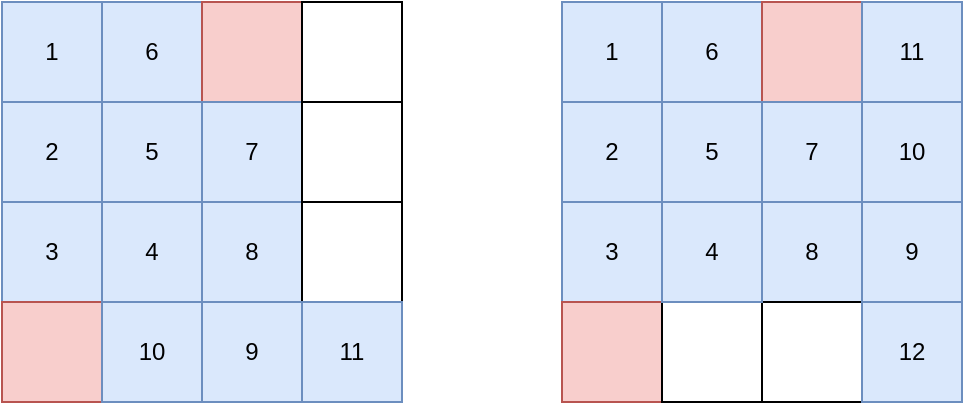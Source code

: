 <mxfile version="14.9.8" type="github">
  <diagram id="4qBPS3LPbpyXBZIg4Njo" name="Page-1">
    <mxGraphModel dx="946" dy="536" grid="1" gridSize="10" guides="1" tooltips="1" connect="1" arrows="1" fold="1" page="1" pageScale="1" pageWidth="827" pageHeight="1169" math="0" shadow="0">
      <root>
        <mxCell id="0" />
        <mxCell id="1" parent="0" />
        <mxCell id="GZczIIODg5fzbpcY63mU-1" value="1" style="rounded=0;whiteSpace=wrap;html=1;fillColor=#dae8fc;strokeColor=#6c8ebf;" vertex="1" parent="1">
          <mxGeometry x="260" y="120" width="50" height="50" as="geometry" />
        </mxCell>
        <mxCell id="GZczIIODg5fzbpcY63mU-2" value="6" style="rounded=0;whiteSpace=wrap;html=1;fillColor=#dae8fc;strokeColor=#6c8ebf;" vertex="1" parent="1">
          <mxGeometry x="310" y="120" width="50" height="50" as="geometry" />
        </mxCell>
        <mxCell id="GZczIIODg5fzbpcY63mU-3" value="" style="rounded=0;whiteSpace=wrap;html=1;fillColor=#f8cecc;strokeColor=#b85450;" vertex="1" parent="1">
          <mxGeometry x="360" y="120" width="50" height="50" as="geometry" />
        </mxCell>
        <mxCell id="GZczIIODg5fzbpcY63mU-4" value="2" style="rounded=0;whiteSpace=wrap;html=1;fillColor=#dae8fc;strokeColor=#6c8ebf;" vertex="1" parent="1">
          <mxGeometry x="260" y="170" width="50" height="50" as="geometry" />
        </mxCell>
        <mxCell id="GZczIIODg5fzbpcY63mU-5" value="5" style="rounded=0;whiteSpace=wrap;html=1;fillColor=#dae8fc;strokeColor=#6c8ebf;" vertex="1" parent="1">
          <mxGeometry x="310" y="170" width="50" height="50" as="geometry" />
        </mxCell>
        <mxCell id="GZczIIODg5fzbpcY63mU-6" value="7" style="rounded=0;whiteSpace=wrap;html=1;fillColor=#dae8fc;strokeColor=#6c8ebf;" vertex="1" parent="1">
          <mxGeometry x="360" y="170" width="50" height="50" as="geometry" />
        </mxCell>
        <mxCell id="GZczIIODg5fzbpcY63mU-7" value="3" style="rounded=0;whiteSpace=wrap;html=1;fillColor=#dae8fc;strokeColor=#6c8ebf;" vertex="1" parent="1">
          <mxGeometry x="260" y="220" width="50" height="50" as="geometry" />
        </mxCell>
        <mxCell id="GZczIIODg5fzbpcY63mU-9" value="8" style="rounded=0;whiteSpace=wrap;html=1;fillColor=#dae8fc;strokeColor=#6c8ebf;" vertex="1" parent="1">
          <mxGeometry x="360" y="220" width="50" height="50" as="geometry" />
        </mxCell>
        <mxCell id="GZczIIODg5fzbpcY63mU-10" value="" style="rounded=0;whiteSpace=wrap;html=1;" vertex="1" parent="1">
          <mxGeometry x="410" y="120" width="50" height="50" as="geometry" />
        </mxCell>
        <mxCell id="GZczIIODg5fzbpcY63mU-11" value="" style="rounded=0;whiteSpace=wrap;html=1;" vertex="1" parent="1">
          <mxGeometry x="410" y="170" width="50" height="50" as="geometry" />
        </mxCell>
        <mxCell id="GZczIIODg5fzbpcY63mU-12" value="" style="rounded=0;whiteSpace=wrap;html=1;" vertex="1" parent="1">
          <mxGeometry x="410" y="220" width="50" height="50" as="geometry" />
        </mxCell>
        <mxCell id="GZczIIODg5fzbpcY63mU-13" value="" style="rounded=0;whiteSpace=wrap;html=1;fillColor=#f8cecc;strokeColor=#b85450;" vertex="1" parent="1">
          <mxGeometry x="260" y="270" width="50" height="50" as="geometry" />
        </mxCell>
        <mxCell id="GZczIIODg5fzbpcY63mU-14" value="10" style="rounded=0;whiteSpace=wrap;html=1;fillColor=#dae8fc;strokeColor=#6c8ebf;" vertex="1" parent="1">
          <mxGeometry x="310" y="270" width="50" height="50" as="geometry" />
        </mxCell>
        <mxCell id="GZczIIODg5fzbpcY63mU-15" value="9" style="rounded=0;whiteSpace=wrap;html=1;fillColor=#dae8fc;strokeColor=#6c8ebf;" vertex="1" parent="1">
          <mxGeometry x="360" y="270" width="50" height="50" as="geometry" />
        </mxCell>
        <mxCell id="GZczIIODg5fzbpcY63mU-16" value="11" style="rounded=0;whiteSpace=wrap;html=1;fillColor=#dae8fc;strokeColor=#6c8ebf;" vertex="1" parent="1">
          <mxGeometry x="410" y="270" width="50" height="50" as="geometry" />
        </mxCell>
        <mxCell id="GZczIIODg5fzbpcY63mU-17" value="4" style="rounded=0;whiteSpace=wrap;html=1;fillColor=#dae8fc;strokeColor=#6c8ebf;" vertex="1" parent="1">
          <mxGeometry x="310" y="220" width="50" height="50" as="geometry" />
        </mxCell>
        <mxCell id="GZczIIODg5fzbpcY63mU-50" value="1" style="rounded=0;whiteSpace=wrap;html=1;fillColor=#dae8fc;strokeColor=#6c8ebf;" vertex="1" parent="1">
          <mxGeometry x="540" y="120" width="50" height="50" as="geometry" />
        </mxCell>
        <mxCell id="GZczIIODg5fzbpcY63mU-51" value="6" style="rounded=0;whiteSpace=wrap;html=1;fillColor=#dae8fc;strokeColor=#6c8ebf;" vertex="1" parent="1">
          <mxGeometry x="590" y="120" width="50" height="50" as="geometry" />
        </mxCell>
        <mxCell id="GZczIIODg5fzbpcY63mU-52" value="" style="rounded=0;whiteSpace=wrap;html=1;fillColor=#f8cecc;strokeColor=#b85450;" vertex="1" parent="1">
          <mxGeometry x="640" y="120" width="50" height="50" as="geometry" />
        </mxCell>
        <mxCell id="GZczIIODg5fzbpcY63mU-53" value="2" style="rounded=0;whiteSpace=wrap;html=1;fillColor=#dae8fc;strokeColor=#6c8ebf;" vertex="1" parent="1">
          <mxGeometry x="540" y="170" width="50" height="50" as="geometry" />
        </mxCell>
        <mxCell id="GZczIIODg5fzbpcY63mU-54" value="5" style="rounded=0;whiteSpace=wrap;html=1;fillColor=#dae8fc;strokeColor=#6c8ebf;" vertex="1" parent="1">
          <mxGeometry x="590" y="170" width="50" height="50" as="geometry" />
        </mxCell>
        <mxCell id="GZczIIODg5fzbpcY63mU-55" value="7" style="rounded=0;whiteSpace=wrap;html=1;fillColor=#dae8fc;strokeColor=#6c8ebf;" vertex="1" parent="1">
          <mxGeometry x="640" y="170" width="50" height="50" as="geometry" />
        </mxCell>
        <mxCell id="GZczIIODg5fzbpcY63mU-56" value="3" style="rounded=0;whiteSpace=wrap;html=1;fillColor=#dae8fc;strokeColor=#6c8ebf;" vertex="1" parent="1">
          <mxGeometry x="540" y="220" width="50" height="50" as="geometry" />
        </mxCell>
        <mxCell id="GZczIIODg5fzbpcY63mU-57" value="8" style="rounded=0;whiteSpace=wrap;html=1;fillColor=#dae8fc;strokeColor=#6c8ebf;" vertex="1" parent="1">
          <mxGeometry x="640" y="220" width="50" height="50" as="geometry" />
        </mxCell>
        <mxCell id="GZczIIODg5fzbpcY63mU-58" value="11" style="rounded=0;whiteSpace=wrap;html=1;fillColor=#dae8fc;strokeColor=#6c8ebf;" vertex="1" parent="1">
          <mxGeometry x="690" y="120" width="50" height="50" as="geometry" />
        </mxCell>
        <mxCell id="GZczIIODg5fzbpcY63mU-59" value="10" style="rounded=0;whiteSpace=wrap;html=1;fillColor=#dae8fc;strokeColor=#6c8ebf;" vertex="1" parent="1">
          <mxGeometry x="690" y="170" width="50" height="50" as="geometry" />
        </mxCell>
        <mxCell id="GZczIIODg5fzbpcY63mU-60" value="9" style="rounded=0;whiteSpace=wrap;html=1;fillColor=#dae8fc;strokeColor=#6c8ebf;" vertex="1" parent="1">
          <mxGeometry x="690" y="220" width="50" height="50" as="geometry" />
        </mxCell>
        <mxCell id="GZczIIODg5fzbpcY63mU-61" value="" style="rounded=0;whiteSpace=wrap;html=1;fillColor=#f8cecc;strokeColor=#b85450;" vertex="1" parent="1">
          <mxGeometry x="540" y="270" width="50" height="50" as="geometry" />
        </mxCell>
        <mxCell id="GZczIIODg5fzbpcY63mU-62" value="" style="rounded=0;whiteSpace=wrap;html=1;" vertex="1" parent="1">
          <mxGeometry x="590" y="270" width="50" height="50" as="geometry" />
        </mxCell>
        <mxCell id="GZczIIODg5fzbpcY63mU-63" value="" style="rounded=0;whiteSpace=wrap;html=1;" vertex="1" parent="1">
          <mxGeometry x="640" y="270" width="50" height="50" as="geometry" />
        </mxCell>
        <mxCell id="GZczIIODg5fzbpcY63mU-64" value="12" style="rounded=0;whiteSpace=wrap;html=1;fillColor=#dae8fc;strokeColor=#6c8ebf;" vertex="1" parent="1">
          <mxGeometry x="690" y="270" width="50" height="50" as="geometry" />
        </mxCell>
        <mxCell id="GZczIIODg5fzbpcY63mU-65" value="4" style="rounded=0;whiteSpace=wrap;html=1;fillColor=#dae8fc;strokeColor=#6c8ebf;" vertex="1" parent="1">
          <mxGeometry x="590" y="220" width="50" height="50" as="geometry" />
        </mxCell>
      </root>
    </mxGraphModel>
  </diagram>
</mxfile>
